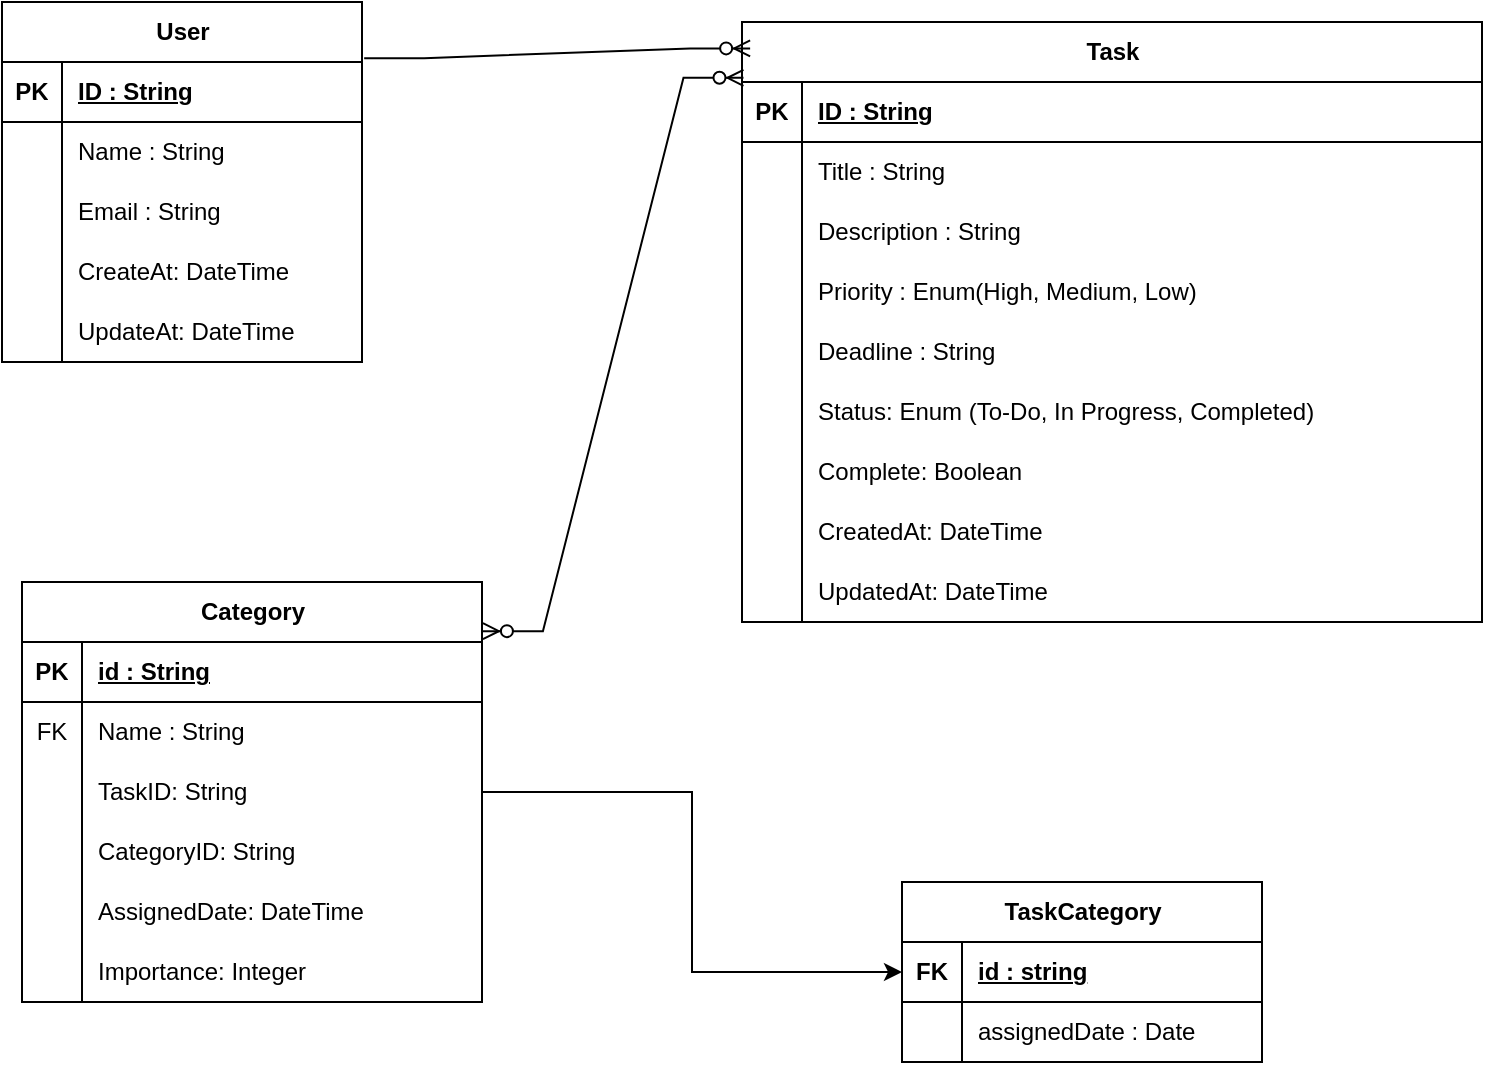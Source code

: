 <mxfile version="26.0.5">
  <diagram name="Page-1" id="0k_qzn4D3HmTHyi2Iolb">
    <mxGraphModel dx="896" dy="619" grid="1" gridSize="10" guides="1" tooltips="1" connect="1" arrows="1" fold="1" page="1" pageScale="1" pageWidth="850" pageHeight="1100" math="0" shadow="0">
      <root>
        <mxCell id="0" />
        <mxCell id="1" parent="0" />
        <mxCell id="s1Xa_FRovCHTtRNoCvyP-31" value="User" style="shape=table;startSize=30;container=1;collapsible=1;childLayout=tableLayout;fixedRows=1;rowLines=0;fontStyle=1;align=center;resizeLast=1;html=1;" parent="1" vertex="1">
          <mxGeometry x="20" y="20" width="180" height="180" as="geometry" />
        </mxCell>
        <mxCell id="s1Xa_FRovCHTtRNoCvyP-32" value="" style="shape=tableRow;horizontal=0;startSize=0;swimlaneHead=0;swimlaneBody=0;fillColor=none;collapsible=0;dropTarget=0;points=[[0,0.5],[1,0.5]];portConstraint=eastwest;top=0;left=0;right=0;bottom=1;" parent="s1Xa_FRovCHTtRNoCvyP-31" vertex="1">
          <mxGeometry y="30" width="180" height="30" as="geometry" />
        </mxCell>
        <mxCell id="s1Xa_FRovCHTtRNoCvyP-33" value="PK" style="shape=partialRectangle;connectable=0;fillColor=none;top=0;left=0;bottom=0;right=0;fontStyle=1;overflow=hidden;whiteSpace=wrap;html=1;" parent="s1Xa_FRovCHTtRNoCvyP-32" vertex="1">
          <mxGeometry width="30" height="30" as="geometry">
            <mxRectangle width="30" height="30" as="alternateBounds" />
          </mxGeometry>
        </mxCell>
        <mxCell id="s1Xa_FRovCHTtRNoCvyP-34" value="ID : String" style="shape=partialRectangle;connectable=0;fillColor=none;top=0;left=0;bottom=0;right=0;align=left;spacingLeft=6;fontStyle=5;overflow=hidden;whiteSpace=wrap;html=1;" parent="s1Xa_FRovCHTtRNoCvyP-32" vertex="1">
          <mxGeometry x="30" width="150" height="30" as="geometry">
            <mxRectangle width="150" height="30" as="alternateBounds" />
          </mxGeometry>
        </mxCell>
        <mxCell id="s1Xa_FRovCHTtRNoCvyP-35" value="" style="shape=tableRow;horizontal=0;startSize=0;swimlaneHead=0;swimlaneBody=0;fillColor=none;collapsible=0;dropTarget=0;points=[[0,0.5],[1,0.5]];portConstraint=eastwest;top=0;left=0;right=0;bottom=0;" parent="s1Xa_FRovCHTtRNoCvyP-31" vertex="1">
          <mxGeometry y="60" width="180" height="30" as="geometry" />
        </mxCell>
        <mxCell id="s1Xa_FRovCHTtRNoCvyP-36" value="" style="shape=partialRectangle;connectable=0;fillColor=none;top=0;left=0;bottom=0;right=0;editable=1;overflow=hidden;whiteSpace=wrap;html=1;" parent="s1Xa_FRovCHTtRNoCvyP-35" vertex="1">
          <mxGeometry width="30" height="30" as="geometry">
            <mxRectangle width="30" height="30" as="alternateBounds" />
          </mxGeometry>
        </mxCell>
        <mxCell id="s1Xa_FRovCHTtRNoCvyP-37" value="Name : String" style="shape=partialRectangle;connectable=0;fillColor=none;top=0;left=0;bottom=0;right=0;align=left;spacingLeft=6;overflow=hidden;whiteSpace=wrap;html=1;" parent="s1Xa_FRovCHTtRNoCvyP-35" vertex="1">
          <mxGeometry x="30" width="150" height="30" as="geometry">
            <mxRectangle width="150" height="30" as="alternateBounds" />
          </mxGeometry>
        </mxCell>
        <mxCell id="s1Xa_FRovCHTtRNoCvyP-38" value="" style="shape=tableRow;horizontal=0;startSize=0;swimlaneHead=0;swimlaneBody=0;fillColor=none;collapsible=0;dropTarget=0;points=[[0,0.5],[1,0.5]];portConstraint=eastwest;top=0;left=0;right=0;bottom=0;" parent="s1Xa_FRovCHTtRNoCvyP-31" vertex="1">
          <mxGeometry y="90" width="180" height="30" as="geometry" />
        </mxCell>
        <mxCell id="s1Xa_FRovCHTtRNoCvyP-39" value="" style="shape=partialRectangle;connectable=0;fillColor=none;top=0;left=0;bottom=0;right=0;editable=1;overflow=hidden;whiteSpace=wrap;html=1;" parent="s1Xa_FRovCHTtRNoCvyP-38" vertex="1">
          <mxGeometry width="30" height="30" as="geometry">
            <mxRectangle width="30" height="30" as="alternateBounds" />
          </mxGeometry>
        </mxCell>
        <mxCell id="s1Xa_FRovCHTtRNoCvyP-40" value="Email : String" style="shape=partialRectangle;connectable=0;fillColor=none;top=0;left=0;bottom=0;right=0;align=left;spacingLeft=6;overflow=hidden;whiteSpace=wrap;html=1;" parent="s1Xa_FRovCHTtRNoCvyP-38" vertex="1">
          <mxGeometry x="30" width="150" height="30" as="geometry">
            <mxRectangle width="150" height="30" as="alternateBounds" />
          </mxGeometry>
        </mxCell>
        <mxCell id="o8ntjAElEsI7JdDPLG2G-1" style="shape=tableRow;horizontal=0;startSize=0;swimlaneHead=0;swimlaneBody=0;fillColor=none;collapsible=0;dropTarget=0;points=[[0,0.5],[1,0.5]];portConstraint=eastwest;top=0;left=0;right=0;bottom=0;" vertex="1" parent="s1Xa_FRovCHTtRNoCvyP-31">
          <mxGeometry y="120" width="180" height="30" as="geometry" />
        </mxCell>
        <mxCell id="o8ntjAElEsI7JdDPLG2G-2" style="shape=partialRectangle;connectable=0;fillColor=none;top=0;left=0;bottom=0;right=0;editable=1;overflow=hidden;whiteSpace=wrap;html=1;" vertex="1" parent="o8ntjAElEsI7JdDPLG2G-1">
          <mxGeometry width="30" height="30" as="geometry">
            <mxRectangle width="30" height="30" as="alternateBounds" />
          </mxGeometry>
        </mxCell>
        <mxCell id="o8ntjAElEsI7JdDPLG2G-3" value="CreateAt: DateTime" style="shape=partialRectangle;connectable=0;fillColor=none;top=0;left=0;bottom=0;right=0;align=left;spacingLeft=6;overflow=hidden;whiteSpace=wrap;html=1;" vertex="1" parent="o8ntjAElEsI7JdDPLG2G-1">
          <mxGeometry x="30" width="150" height="30" as="geometry">
            <mxRectangle width="150" height="30" as="alternateBounds" />
          </mxGeometry>
        </mxCell>
        <mxCell id="o8ntjAElEsI7JdDPLG2G-4" style="shape=tableRow;horizontal=0;startSize=0;swimlaneHead=0;swimlaneBody=0;fillColor=none;collapsible=0;dropTarget=0;points=[[0,0.5],[1,0.5]];portConstraint=eastwest;top=0;left=0;right=0;bottom=0;" vertex="1" parent="s1Xa_FRovCHTtRNoCvyP-31">
          <mxGeometry y="150" width="180" height="30" as="geometry" />
        </mxCell>
        <mxCell id="o8ntjAElEsI7JdDPLG2G-5" style="shape=partialRectangle;connectable=0;fillColor=none;top=0;left=0;bottom=0;right=0;editable=1;overflow=hidden;whiteSpace=wrap;html=1;" vertex="1" parent="o8ntjAElEsI7JdDPLG2G-4">
          <mxGeometry width="30" height="30" as="geometry">
            <mxRectangle width="30" height="30" as="alternateBounds" />
          </mxGeometry>
        </mxCell>
        <mxCell id="o8ntjAElEsI7JdDPLG2G-6" value="UpdateAt: DateTime" style="shape=partialRectangle;connectable=0;fillColor=none;top=0;left=0;bottom=0;right=0;align=left;spacingLeft=6;overflow=hidden;whiteSpace=wrap;html=1;" vertex="1" parent="o8ntjAElEsI7JdDPLG2G-4">
          <mxGeometry x="30" width="150" height="30" as="geometry">
            <mxRectangle width="150" height="30" as="alternateBounds" />
          </mxGeometry>
        </mxCell>
        <mxCell id="s1Xa_FRovCHTtRNoCvyP-62" value="" style="shape=tableRow;horizontal=0;startSize=0;swimlaneHead=0;swimlaneBody=0;fillColor=none;collapsible=0;dropTarget=0;points=[[0,0.5],[1,0.5]];portConstraint=eastwest;top=0;left=0;right=0;bottom=0;" parent="1" vertex="1">
          <mxGeometry x="380" y="150" width="180" height="30" as="geometry" />
        </mxCell>
        <mxCell id="s1Xa_FRovCHTtRNoCvyP-87" value="Task" style="shape=table;startSize=30;container=1;collapsible=1;childLayout=tableLayout;fixedRows=1;rowLines=0;fontStyle=1;align=center;resizeLast=1;html=1;" parent="1" vertex="1">
          <mxGeometry x="390" y="30" width="370" height="300" as="geometry" />
        </mxCell>
        <mxCell id="s1Xa_FRovCHTtRNoCvyP-88" value="" style="shape=tableRow;horizontal=0;startSize=0;swimlaneHead=0;swimlaneBody=0;fillColor=none;collapsible=0;dropTarget=0;points=[[0,0.5],[1,0.5]];portConstraint=eastwest;top=0;left=0;right=0;bottom=1;" parent="s1Xa_FRovCHTtRNoCvyP-87" vertex="1">
          <mxGeometry y="30" width="370" height="30" as="geometry" />
        </mxCell>
        <mxCell id="s1Xa_FRovCHTtRNoCvyP-89" value="PK" style="shape=partialRectangle;connectable=0;fillColor=none;top=0;left=0;bottom=0;right=0;fontStyle=1;overflow=hidden;whiteSpace=wrap;html=1;" parent="s1Xa_FRovCHTtRNoCvyP-88" vertex="1">
          <mxGeometry width="30" height="30" as="geometry">
            <mxRectangle width="30" height="30" as="alternateBounds" />
          </mxGeometry>
        </mxCell>
        <mxCell id="s1Xa_FRovCHTtRNoCvyP-90" value="ID : String" style="shape=partialRectangle;connectable=0;fillColor=none;top=0;left=0;bottom=0;right=0;align=left;spacingLeft=6;fontStyle=5;overflow=hidden;whiteSpace=wrap;html=1;" parent="s1Xa_FRovCHTtRNoCvyP-88" vertex="1">
          <mxGeometry x="30" width="340" height="30" as="geometry">
            <mxRectangle width="340" height="30" as="alternateBounds" />
          </mxGeometry>
        </mxCell>
        <mxCell id="s1Xa_FRovCHTtRNoCvyP-91" value="" style="shape=tableRow;horizontal=0;startSize=0;swimlaneHead=0;swimlaneBody=0;fillColor=none;collapsible=0;dropTarget=0;points=[[0,0.5],[1,0.5]];portConstraint=eastwest;top=0;left=0;right=0;bottom=0;" parent="s1Xa_FRovCHTtRNoCvyP-87" vertex="1">
          <mxGeometry y="60" width="370" height="30" as="geometry" />
        </mxCell>
        <mxCell id="s1Xa_FRovCHTtRNoCvyP-92" value="" style="shape=partialRectangle;connectable=0;fillColor=none;top=0;left=0;bottom=0;right=0;editable=1;overflow=hidden;whiteSpace=wrap;html=1;" parent="s1Xa_FRovCHTtRNoCvyP-91" vertex="1">
          <mxGeometry width="30" height="30" as="geometry">
            <mxRectangle width="30" height="30" as="alternateBounds" />
          </mxGeometry>
        </mxCell>
        <mxCell id="s1Xa_FRovCHTtRNoCvyP-93" value="Title : String" style="shape=partialRectangle;connectable=0;fillColor=none;top=0;left=0;bottom=0;right=0;align=left;spacingLeft=6;overflow=hidden;whiteSpace=wrap;html=1;" parent="s1Xa_FRovCHTtRNoCvyP-91" vertex="1">
          <mxGeometry x="30" width="340" height="30" as="geometry">
            <mxRectangle width="340" height="30" as="alternateBounds" />
          </mxGeometry>
        </mxCell>
        <mxCell id="s1Xa_FRovCHTtRNoCvyP-94" value="" style="shape=tableRow;horizontal=0;startSize=0;swimlaneHead=0;swimlaneBody=0;fillColor=none;collapsible=0;dropTarget=0;points=[[0,0.5],[1,0.5]];portConstraint=eastwest;top=0;left=0;right=0;bottom=0;" parent="s1Xa_FRovCHTtRNoCvyP-87" vertex="1">
          <mxGeometry y="90" width="370" height="30" as="geometry" />
        </mxCell>
        <mxCell id="s1Xa_FRovCHTtRNoCvyP-95" value="" style="shape=partialRectangle;connectable=0;fillColor=none;top=0;left=0;bottom=0;right=0;editable=1;overflow=hidden;whiteSpace=wrap;html=1;" parent="s1Xa_FRovCHTtRNoCvyP-94" vertex="1">
          <mxGeometry width="30" height="30" as="geometry">
            <mxRectangle width="30" height="30" as="alternateBounds" />
          </mxGeometry>
        </mxCell>
        <mxCell id="s1Xa_FRovCHTtRNoCvyP-96" value="Description : String" style="shape=partialRectangle;connectable=0;fillColor=none;top=0;left=0;bottom=0;right=0;align=left;spacingLeft=6;overflow=hidden;whiteSpace=wrap;html=1;" parent="s1Xa_FRovCHTtRNoCvyP-94" vertex="1">
          <mxGeometry x="30" width="340" height="30" as="geometry">
            <mxRectangle width="340" height="30" as="alternateBounds" />
          </mxGeometry>
        </mxCell>
        <mxCell id="s1Xa_FRovCHTtRNoCvyP-97" value="" style="shape=tableRow;horizontal=0;startSize=0;swimlaneHead=0;swimlaneBody=0;fillColor=none;collapsible=0;dropTarget=0;points=[[0,0.5],[1,0.5]];portConstraint=eastwest;top=0;left=0;right=0;bottom=0;" parent="s1Xa_FRovCHTtRNoCvyP-87" vertex="1">
          <mxGeometry y="120" width="370" height="30" as="geometry" />
        </mxCell>
        <mxCell id="s1Xa_FRovCHTtRNoCvyP-98" value="" style="shape=partialRectangle;connectable=0;fillColor=none;top=0;left=0;bottom=0;right=0;editable=1;overflow=hidden;whiteSpace=wrap;html=1;" parent="s1Xa_FRovCHTtRNoCvyP-97" vertex="1">
          <mxGeometry width="30" height="30" as="geometry">
            <mxRectangle width="30" height="30" as="alternateBounds" />
          </mxGeometry>
        </mxCell>
        <mxCell id="s1Xa_FRovCHTtRNoCvyP-99" value="Priority : Enum(High, Medium, Low)" style="shape=partialRectangle;connectable=0;fillColor=none;top=0;left=0;bottom=0;right=0;align=left;spacingLeft=6;overflow=hidden;whiteSpace=wrap;html=1;" parent="s1Xa_FRovCHTtRNoCvyP-97" vertex="1">
          <mxGeometry x="30" width="340" height="30" as="geometry">
            <mxRectangle width="340" height="30" as="alternateBounds" />
          </mxGeometry>
        </mxCell>
        <mxCell id="s1Xa_FRovCHTtRNoCvyP-104" style="shape=tableRow;horizontal=0;startSize=0;swimlaneHead=0;swimlaneBody=0;fillColor=none;collapsible=0;dropTarget=0;points=[[0,0.5],[1,0.5]];portConstraint=eastwest;top=0;left=0;right=0;bottom=0;" parent="s1Xa_FRovCHTtRNoCvyP-87" vertex="1">
          <mxGeometry y="150" width="370" height="30" as="geometry" />
        </mxCell>
        <mxCell id="s1Xa_FRovCHTtRNoCvyP-105" style="shape=partialRectangle;connectable=0;fillColor=none;top=0;left=0;bottom=0;right=0;editable=1;overflow=hidden;whiteSpace=wrap;html=1;" parent="s1Xa_FRovCHTtRNoCvyP-104" vertex="1">
          <mxGeometry width="30" height="30" as="geometry">
            <mxRectangle width="30" height="30" as="alternateBounds" />
          </mxGeometry>
        </mxCell>
        <mxCell id="s1Xa_FRovCHTtRNoCvyP-106" value="Deadline : String" style="shape=partialRectangle;connectable=0;fillColor=none;top=0;left=0;bottom=0;right=0;align=left;spacingLeft=6;overflow=hidden;whiteSpace=wrap;html=1;" parent="s1Xa_FRovCHTtRNoCvyP-104" vertex="1">
          <mxGeometry x="30" width="340" height="30" as="geometry">
            <mxRectangle width="340" height="30" as="alternateBounds" />
          </mxGeometry>
        </mxCell>
        <mxCell id="s1Xa_FRovCHTtRNoCvyP-115" style="shape=tableRow;horizontal=0;startSize=0;swimlaneHead=0;swimlaneBody=0;fillColor=none;collapsible=0;dropTarget=0;points=[[0,0.5],[1,0.5]];portConstraint=eastwest;top=0;left=0;right=0;bottom=0;" parent="s1Xa_FRovCHTtRNoCvyP-87" vertex="1">
          <mxGeometry y="180" width="370" height="30" as="geometry" />
        </mxCell>
        <mxCell id="s1Xa_FRovCHTtRNoCvyP-116" style="shape=partialRectangle;connectable=0;fillColor=none;top=0;left=0;bottom=0;right=0;editable=1;overflow=hidden;whiteSpace=wrap;html=1;" parent="s1Xa_FRovCHTtRNoCvyP-115" vertex="1">
          <mxGeometry width="30" height="30" as="geometry">
            <mxRectangle width="30" height="30" as="alternateBounds" />
          </mxGeometry>
        </mxCell>
        <mxCell id="s1Xa_FRovCHTtRNoCvyP-117" value="Status: Enum (To-Do, In Progress, Completed)" style="shape=partialRectangle;connectable=0;fillColor=none;top=0;left=0;bottom=0;right=0;align=left;spacingLeft=6;overflow=hidden;whiteSpace=wrap;html=1;" parent="s1Xa_FRovCHTtRNoCvyP-115" vertex="1">
          <mxGeometry x="30" width="340" height="30" as="geometry">
            <mxRectangle width="340" height="30" as="alternateBounds" />
          </mxGeometry>
        </mxCell>
        <mxCell id="o8ntjAElEsI7JdDPLG2G-7" style="shape=tableRow;horizontal=0;startSize=0;swimlaneHead=0;swimlaneBody=0;fillColor=none;collapsible=0;dropTarget=0;points=[[0,0.5],[1,0.5]];portConstraint=eastwest;top=0;left=0;right=0;bottom=0;" vertex="1" parent="s1Xa_FRovCHTtRNoCvyP-87">
          <mxGeometry y="210" width="370" height="30" as="geometry" />
        </mxCell>
        <mxCell id="o8ntjAElEsI7JdDPLG2G-8" style="shape=partialRectangle;connectable=0;fillColor=none;top=0;left=0;bottom=0;right=0;editable=1;overflow=hidden;whiteSpace=wrap;html=1;" vertex="1" parent="o8ntjAElEsI7JdDPLG2G-7">
          <mxGeometry width="30" height="30" as="geometry">
            <mxRectangle width="30" height="30" as="alternateBounds" />
          </mxGeometry>
        </mxCell>
        <mxCell id="o8ntjAElEsI7JdDPLG2G-9" value="Complete: Boolean" style="shape=partialRectangle;connectable=0;fillColor=none;top=0;left=0;bottom=0;right=0;align=left;spacingLeft=6;overflow=hidden;whiteSpace=wrap;html=1;" vertex="1" parent="o8ntjAElEsI7JdDPLG2G-7">
          <mxGeometry x="30" width="340" height="30" as="geometry">
            <mxRectangle width="340" height="30" as="alternateBounds" />
          </mxGeometry>
        </mxCell>
        <mxCell id="o8ntjAElEsI7JdDPLG2G-10" style="shape=tableRow;horizontal=0;startSize=0;swimlaneHead=0;swimlaneBody=0;fillColor=none;collapsible=0;dropTarget=0;points=[[0,0.5],[1,0.5]];portConstraint=eastwest;top=0;left=0;right=0;bottom=0;" vertex="1" parent="s1Xa_FRovCHTtRNoCvyP-87">
          <mxGeometry y="240" width="370" height="30" as="geometry" />
        </mxCell>
        <mxCell id="o8ntjAElEsI7JdDPLG2G-11" style="shape=partialRectangle;connectable=0;fillColor=none;top=0;left=0;bottom=0;right=0;editable=1;overflow=hidden;whiteSpace=wrap;html=1;" vertex="1" parent="o8ntjAElEsI7JdDPLG2G-10">
          <mxGeometry width="30" height="30" as="geometry">
            <mxRectangle width="30" height="30" as="alternateBounds" />
          </mxGeometry>
        </mxCell>
        <mxCell id="o8ntjAElEsI7JdDPLG2G-12" value="CreatedAt: DateTime" style="shape=partialRectangle;connectable=0;fillColor=none;top=0;left=0;bottom=0;right=0;align=left;spacingLeft=6;overflow=hidden;whiteSpace=wrap;html=1;" vertex="1" parent="o8ntjAElEsI7JdDPLG2G-10">
          <mxGeometry x="30" width="340" height="30" as="geometry">
            <mxRectangle width="340" height="30" as="alternateBounds" />
          </mxGeometry>
        </mxCell>
        <mxCell id="o8ntjAElEsI7JdDPLG2G-13" style="shape=tableRow;horizontal=0;startSize=0;swimlaneHead=0;swimlaneBody=0;fillColor=none;collapsible=0;dropTarget=0;points=[[0,0.5],[1,0.5]];portConstraint=eastwest;top=0;left=0;right=0;bottom=0;" vertex="1" parent="s1Xa_FRovCHTtRNoCvyP-87">
          <mxGeometry y="270" width="370" height="30" as="geometry" />
        </mxCell>
        <mxCell id="o8ntjAElEsI7JdDPLG2G-14" style="shape=partialRectangle;connectable=0;fillColor=none;top=0;left=0;bottom=0;right=0;editable=1;overflow=hidden;whiteSpace=wrap;html=1;" vertex="1" parent="o8ntjAElEsI7JdDPLG2G-13">
          <mxGeometry width="30" height="30" as="geometry">
            <mxRectangle width="30" height="30" as="alternateBounds" />
          </mxGeometry>
        </mxCell>
        <mxCell id="o8ntjAElEsI7JdDPLG2G-15" value="UpdatedAt: DateTime" style="shape=partialRectangle;connectable=0;fillColor=none;top=0;left=0;bottom=0;right=0;align=left;spacingLeft=6;overflow=hidden;whiteSpace=wrap;html=1;" vertex="1" parent="o8ntjAElEsI7JdDPLG2G-13">
          <mxGeometry x="30" width="340" height="30" as="geometry">
            <mxRectangle width="340" height="30" as="alternateBounds" />
          </mxGeometry>
        </mxCell>
        <mxCell id="s1Xa_FRovCHTtRNoCvyP-159" style="edgeStyle=orthogonalEdgeStyle;rounded=0;orthogonalLoop=1;jettySize=auto;html=1;exitX=1;exitY=0.5;exitDx=0;exitDy=0;entryX=0;entryY=0.5;entryDx=0;entryDy=0;" parent="1" source="s1Xa_FRovCHTtRNoCvyP-118" target="s1Xa_FRovCHTtRNoCvyP-146" edge="1">
          <mxGeometry relative="1" as="geometry" />
        </mxCell>
        <mxCell id="s1Xa_FRovCHTtRNoCvyP-118" value="Category" style="shape=table;startSize=30;container=1;collapsible=1;childLayout=tableLayout;fixedRows=1;rowLines=0;fontStyle=1;align=center;resizeLast=1;html=1;" parent="1" vertex="1">
          <mxGeometry x="30" y="310" width="230" height="210" as="geometry" />
        </mxCell>
        <mxCell id="s1Xa_FRovCHTtRNoCvyP-119" value="" style="shape=tableRow;horizontal=0;startSize=0;swimlaneHead=0;swimlaneBody=0;fillColor=none;collapsible=0;dropTarget=0;points=[[0,0.5],[1,0.5]];portConstraint=eastwest;top=0;left=0;right=0;bottom=1;" parent="s1Xa_FRovCHTtRNoCvyP-118" vertex="1">
          <mxGeometry y="30" width="230" height="30" as="geometry" />
        </mxCell>
        <mxCell id="s1Xa_FRovCHTtRNoCvyP-120" value="PK" style="shape=partialRectangle;connectable=0;fillColor=none;top=0;left=0;bottom=0;right=0;fontStyle=1;overflow=hidden;whiteSpace=wrap;html=1;" parent="s1Xa_FRovCHTtRNoCvyP-119" vertex="1">
          <mxGeometry width="30" height="30" as="geometry">
            <mxRectangle width="30" height="30" as="alternateBounds" />
          </mxGeometry>
        </mxCell>
        <mxCell id="s1Xa_FRovCHTtRNoCvyP-121" value="id : String" style="shape=partialRectangle;connectable=0;fillColor=none;top=0;left=0;bottom=0;right=0;align=left;spacingLeft=6;fontStyle=5;overflow=hidden;whiteSpace=wrap;html=1;" parent="s1Xa_FRovCHTtRNoCvyP-119" vertex="1">
          <mxGeometry x="30" width="200" height="30" as="geometry">
            <mxRectangle width="200" height="30" as="alternateBounds" />
          </mxGeometry>
        </mxCell>
        <mxCell id="s1Xa_FRovCHTtRNoCvyP-122" value="" style="shape=tableRow;horizontal=0;startSize=0;swimlaneHead=0;swimlaneBody=0;fillColor=none;collapsible=0;dropTarget=0;points=[[0,0.5],[1,0.5]];portConstraint=eastwest;top=0;left=0;right=0;bottom=0;" parent="s1Xa_FRovCHTtRNoCvyP-118" vertex="1">
          <mxGeometry y="60" width="230" height="30" as="geometry" />
        </mxCell>
        <mxCell id="s1Xa_FRovCHTtRNoCvyP-123" value="FK" style="shape=partialRectangle;connectable=0;fillColor=none;top=0;left=0;bottom=0;right=0;editable=1;overflow=hidden;whiteSpace=wrap;html=1;" parent="s1Xa_FRovCHTtRNoCvyP-122" vertex="1">
          <mxGeometry width="30" height="30" as="geometry">
            <mxRectangle width="30" height="30" as="alternateBounds" />
          </mxGeometry>
        </mxCell>
        <mxCell id="s1Xa_FRovCHTtRNoCvyP-124" value="Name : String" style="shape=partialRectangle;connectable=0;fillColor=none;top=0;left=0;bottom=0;right=0;align=left;spacingLeft=6;overflow=hidden;whiteSpace=wrap;html=1;" parent="s1Xa_FRovCHTtRNoCvyP-122" vertex="1">
          <mxGeometry x="30" width="200" height="30" as="geometry">
            <mxRectangle width="200" height="30" as="alternateBounds" />
          </mxGeometry>
        </mxCell>
        <mxCell id="o8ntjAElEsI7JdDPLG2G-19" style="shape=tableRow;horizontal=0;startSize=0;swimlaneHead=0;swimlaneBody=0;fillColor=none;collapsible=0;dropTarget=0;points=[[0,0.5],[1,0.5]];portConstraint=eastwest;top=0;left=0;right=0;bottom=0;" vertex="1" parent="s1Xa_FRovCHTtRNoCvyP-118">
          <mxGeometry y="90" width="230" height="30" as="geometry" />
        </mxCell>
        <mxCell id="o8ntjAElEsI7JdDPLG2G-20" style="shape=partialRectangle;connectable=0;fillColor=none;top=0;left=0;bottom=0;right=0;editable=1;overflow=hidden;whiteSpace=wrap;html=1;" vertex="1" parent="o8ntjAElEsI7JdDPLG2G-19">
          <mxGeometry width="30" height="30" as="geometry">
            <mxRectangle width="30" height="30" as="alternateBounds" />
          </mxGeometry>
        </mxCell>
        <mxCell id="o8ntjAElEsI7JdDPLG2G-21" value="TaskID: String" style="shape=partialRectangle;connectable=0;fillColor=none;top=0;left=0;bottom=0;right=0;align=left;spacingLeft=6;overflow=hidden;whiteSpace=wrap;html=1;" vertex="1" parent="o8ntjAElEsI7JdDPLG2G-19">
          <mxGeometry x="30" width="200" height="30" as="geometry">
            <mxRectangle width="200" height="30" as="alternateBounds" />
          </mxGeometry>
        </mxCell>
        <mxCell id="s1Xa_FRovCHTtRNoCvyP-160" style="shape=tableRow;horizontal=0;startSize=0;swimlaneHead=0;swimlaneBody=0;fillColor=none;collapsible=0;dropTarget=0;points=[[0,0.5],[1,0.5]];portConstraint=eastwest;top=0;left=0;right=0;bottom=0;" parent="s1Xa_FRovCHTtRNoCvyP-118" vertex="1">
          <mxGeometry y="120" width="230" height="30" as="geometry" />
        </mxCell>
        <mxCell id="s1Xa_FRovCHTtRNoCvyP-161" style="shape=partialRectangle;connectable=0;fillColor=none;top=0;left=0;bottom=0;right=0;editable=1;overflow=hidden;whiteSpace=wrap;html=1;" parent="s1Xa_FRovCHTtRNoCvyP-160" vertex="1">
          <mxGeometry width="30" height="30" as="geometry">
            <mxRectangle width="30" height="30" as="alternateBounds" />
          </mxGeometry>
        </mxCell>
        <mxCell id="s1Xa_FRovCHTtRNoCvyP-162" value="CategoryID: String" style="shape=partialRectangle;connectable=0;fillColor=none;top=0;left=0;bottom=0;right=0;align=left;spacingLeft=6;overflow=hidden;whiteSpace=wrap;html=1;" parent="s1Xa_FRovCHTtRNoCvyP-160" vertex="1">
          <mxGeometry x="30" width="200" height="30" as="geometry">
            <mxRectangle width="200" height="30" as="alternateBounds" />
          </mxGeometry>
        </mxCell>
        <mxCell id="o8ntjAElEsI7JdDPLG2G-22" style="shape=tableRow;horizontal=0;startSize=0;swimlaneHead=0;swimlaneBody=0;fillColor=none;collapsible=0;dropTarget=0;points=[[0,0.5],[1,0.5]];portConstraint=eastwest;top=0;left=0;right=0;bottom=0;" vertex="1" parent="s1Xa_FRovCHTtRNoCvyP-118">
          <mxGeometry y="150" width="230" height="30" as="geometry" />
        </mxCell>
        <mxCell id="o8ntjAElEsI7JdDPLG2G-23" style="shape=partialRectangle;connectable=0;fillColor=none;top=0;left=0;bottom=0;right=0;editable=1;overflow=hidden;whiteSpace=wrap;html=1;" vertex="1" parent="o8ntjAElEsI7JdDPLG2G-22">
          <mxGeometry width="30" height="30" as="geometry">
            <mxRectangle width="30" height="30" as="alternateBounds" />
          </mxGeometry>
        </mxCell>
        <mxCell id="o8ntjAElEsI7JdDPLG2G-24" value="AssignedDate: DateTime" style="shape=partialRectangle;connectable=0;fillColor=none;top=0;left=0;bottom=0;right=0;align=left;spacingLeft=6;overflow=hidden;whiteSpace=wrap;html=1;" vertex="1" parent="o8ntjAElEsI7JdDPLG2G-22">
          <mxGeometry x="30" width="200" height="30" as="geometry">
            <mxRectangle width="200" height="30" as="alternateBounds" />
          </mxGeometry>
        </mxCell>
        <mxCell id="o8ntjAElEsI7JdDPLG2G-25" style="shape=tableRow;horizontal=0;startSize=0;swimlaneHead=0;swimlaneBody=0;fillColor=none;collapsible=0;dropTarget=0;points=[[0,0.5],[1,0.5]];portConstraint=eastwest;top=0;left=0;right=0;bottom=0;" vertex="1" parent="s1Xa_FRovCHTtRNoCvyP-118">
          <mxGeometry y="180" width="230" height="30" as="geometry" />
        </mxCell>
        <mxCell id="o8ntjAElEsI7JdDPLG2G-26" style="shape=partialRectangle;connectable=0;fillColor=none;top=0;left=0;bottom=0;right=0;editable=1;overflow=hidden;whiteSpace=wrap;html=1;" vertex="1" parent="o8ntjAElEsI7JdDPLG2G-25">
          <mxGeometry width="30" height="30" as="geometry">
            <mxRectangle width="30" height="30" as="alternateBounds" />
          </mxGeometry>
        </mxCell>
        <mxCell id="o8ntjAElEsI7JdDPLG2G-27" value="Importance: Integer" style="shape=partialRectangle;connectable=0;fillColor=none;top=0;left=0;bottom=0;right=0;align=left;spacingLeft=6;overflow=hidden;whiteSpace=wrap;html=1;" vertex="1" parent="o8ntjAElEsI7JdDPLG2G-25">
          <mxGeometry x="30" width="200" height="30" as="geometry">
            <mxRectangle width="200" height="30" as="alternateBounds" />
          </mxGeometry>
        </mxCell>
        <mxCell id="s1Xa_FRovCHTtRNoCvyP-144" value="" style="edgeStyle=entityRelationEdgeStyle;fontSize=12;html=1;endArrow=ERzeroToMany;endFill=1;rounded=0;exitX=1.006;exitY=0.156;exitDx=0;exitDy=0;exitPerimeter=0;entryX=0.011;entryY=0.044;entryDx=0;entryDy=0;entryPerimeter=0;" parent="1" source="s1Xa_FRovCHTtRNoCvyP-31" target="s1Xa_FRovCHTtRNoCvyP-87" edge="1">
          <mxGeometry width="100" height="100" relative="1" as="geometry">
            <mxPoint x="230" y="310" as="sourcePoint" />
            <mxPoint x="330" y="210" as="targetPoint" />
            <Array as="points">
              <mxPoint x="290" y="70" />
            </Array>
          </mxGeometry>
        </mxCell>
        <mxCell id="s1Xa_FRovCHTtRNoCvyP-145" value="TaskCategory" style="shape=table;startSize=30;container=1;collapsible=1;childLayout=tableLayout;fixedRows=1;rowLines=0;fontStyle=1;align=center;resizeLast=1;html=1;" parent="1" vertex="1">
          <mxGeometry x="470" y="460" width="180" height="90" as="geometry" />
        </mxCell>
        <mxCell id="s1Xa_FRovCHTtRNoCvyP-146" value="" style="shape=tableRow;horizontal=0;startSize=0;swimlaneHead=0;swimlaneBody=0;fillColor=none;collapsible=0;dropTarget=0;points=[[0,0.5],[1,0.5]];portConstraint=eastwest;top=0;left=0;right=0;bottom=1;" parent="s1Xa_FRovCHTtRNoCvyP-145" vertex="1">
          <mxGeometry y="30" width="180" height="30" as="geometry" />
        </mxCell>
        <mxCell id="s1Xa_FRovCHTtRNoCvyP-147" value="FK" style="shape=partialRectangle;connectable=0;fillColor=none;top=0;left=0;bottom=0;right=0;fontStyle=1;overflow=hidden;whiteSpace=wrap;html=1;" parent="s1Xa_FRovCHTtRNoCvyP-146" vertex="1">
          <mxGeometry width="30" height="30" as="geometry">
            <mxRectangle width="30" height="30" as="alternateBounds" />
          </mxGeometry>
        </mxCell>
        <mxCell id="s1Xa_FRovCHTtRNoCvyP-148" value="id : string" style="shape=partialRectangle;connectable=0;fillColor=none;top=0;left=0;bottom=0;right=0;align=left;spacingLeft=6;fontStyle=5;overflow=hidden;whiteSpace=wrap;html=1;" parent="s1Xa_FRovCHTtRNoCvyP-146" vertex="1">
          <mxGeometry x="30" width="150" height="30" as="geometry">
            <mxRectangle width="150" height="30" as="alternateBounds" />
          </mxGeometry>
        </mxCell>
        <mxCell id="s1Xa_FRovCHTtRNoCvyP-149" value="" style="shape=tableRow;horizontal=0;startSize=0;swimlaneHead=0;swimlaneBody=0;fillColor=none;collapsible=0;dropTarget=0;points=[[0,0.5],[1,0.5]];portConstraint=eastwest;top=0;left=0;right=0;bottom=0;" parent="s1Xa_FRovCHTtRNoCvyP-145" vertex="1">
          <mxGeometry y="60" width="180" height="30" as="geometry" />
        </mxCell>
        <mxCell id="s1Xa_FRovCHTtRNoCvyP-150" value="" style="shape=partialRectangle;connectable=0;fillColor=none;top=0;left=0;bottom=0;right=0;editable=1;overflow=hidden;whiteSpace=wrap;html=1;" parent="s1Xa_FRovCHTtRNoCvyP-149" vertex="1">
          <mxGeometry width="30" height="30" as="geometry">
            <mxRectangle width="30" height="30" as="alternateBounds" />
          </mxGeometry>
        </mxCell>
        <mxCell id="s1Xa_FRovCHTtRNoCvyP-151" value="assignedDate : Date" style="shape=partialRectangle;connectable=0;fillColor=none;top=0;left=0;bottom=0;right=0;align=left;spacingLeft=6;overflow=hidden;whiteSpace=wrap;html=1;" parent="s1Xa_FRovCHTtRNoCvyP-149" vertex="1">
          <mxGeometry x="30" width="150" height="30" as="geometry">
            <mxRectangle width="150" height="30" as="alternateBounds" />
          </mxGeometry>
        </mxCell>
        <mxCell id="s1Xa_FRovCHTtRNoCvyP-164" value="" style="edgeStyle=entityRelationEdgeStyle;fontSize=12;html=1;endArrow=ERzeroToMany;endFill=1;startArrow=ERzeroToMany;rounded=0;exitX=1.002;exitY=0.117;exitDx=0;exitDy=0;exitPerimeter=0;entryX=0.002;entryY=0.093;entryDx=0;entryDy=0;entryPerimeter=0;" parent="1" source="s1Xa_FRovCHTtRNoCvyP-118" target="s1Xa_FRovCHTtRNoCvyP-87" edge="1">
          <mxGeometry width="100" height="100" relative="1" as="geometry">
            <mxPoint x="200" y="300" as="sourcePoint" />
            <mxPoint x="300" y="200" as="targetPoint" />
          </mxGeometry>
        </mxCell>
      </root>
    </mxGraphModel>
  </diagram>
</mxfile>
